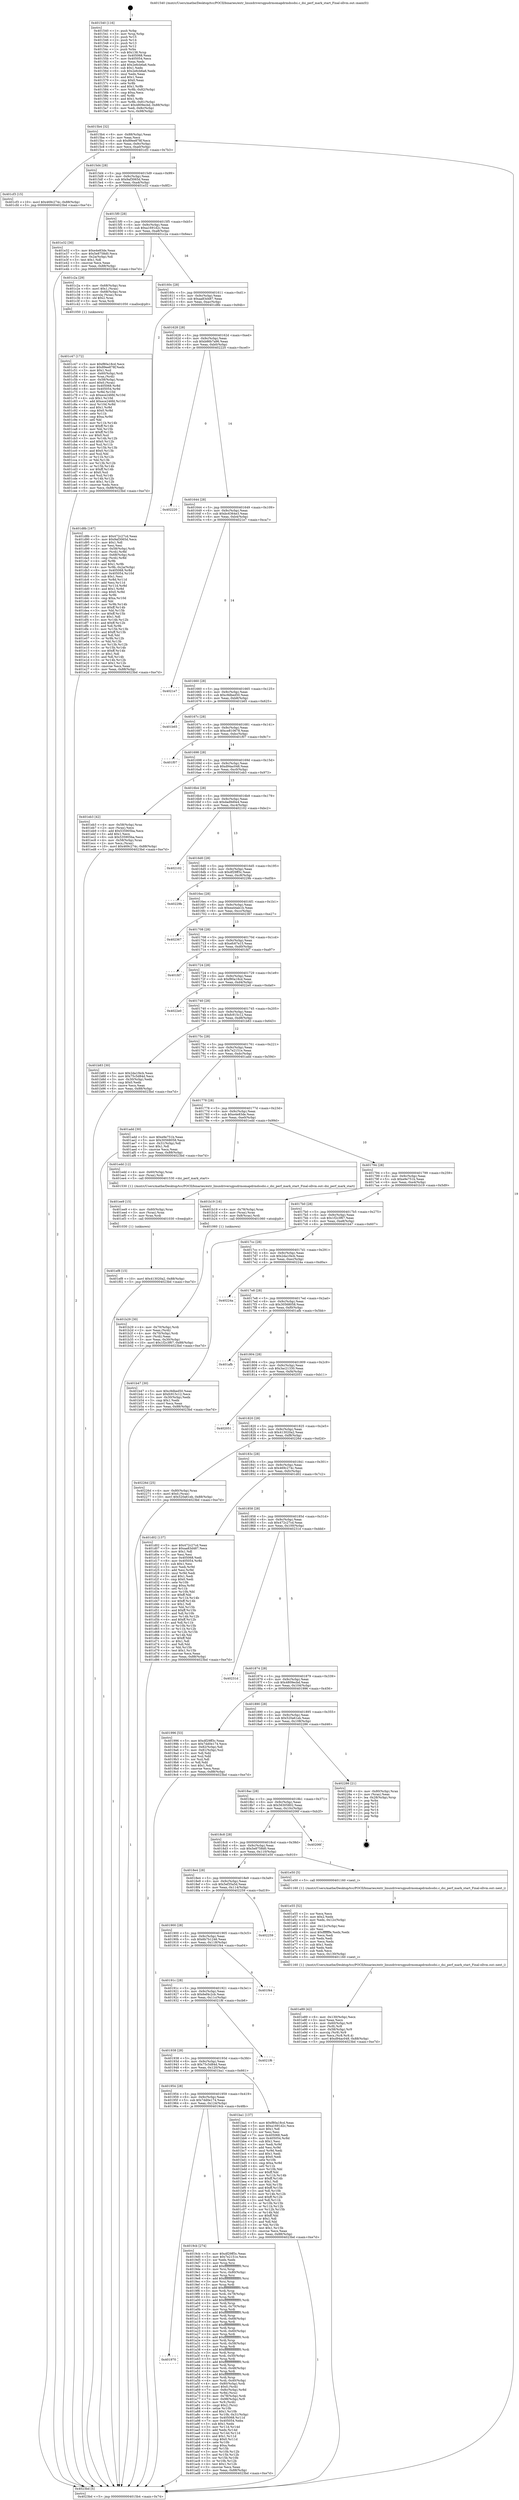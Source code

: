 digraph "0x401540" {
  label = "0x401540 (/mnt/c/Users/mathe/Desktop/tcc/POCII/binaries/extr_linuxdriversgpudrmomapdrmdssdsi.c_dsi_perf_mark_start_Final-ollvm.out::main(0))"
  labelloc = "t"
  node[shape=record]

  Entry [label="",width=0.3,height=0.3,shape=circle,fillcolor=black,style=filled]
  "0x4015b4" [label="{
     0x4015b4 [32]\l
     | [instrs]\l
     &nbsp;&nbsp;0x4015b4 \<+6\>: mov -0x88(%rbp),%eax\l
     &nbsp;&nbsp;0x4015ba \<+2\>: mov %eax,%ecx\l
     &nbsp;&nbsp;0x4015bc \<+6\>: sub $0x89ee878f,%ecx\l
     &nbsp;&nbsp;0x4015c2 \<+6\>: mov %eax,-0x9c(%rbp)\l
     &nbsp;&nbsp;0x4015c8 \<+6\>: mov %ecx,-0xa0(%rbp)\l
     &nbsp;&nbsp;0x4015ce \<+6\>: je 0000000000401cf3 \<main+0x7b3\>\l
  }"]
  "0x401cf3" [label="{
     0x401cf3 [15]\l
     | [instrs]\l
     &nbsp;&nbsp;0x401cf3 \<+10\>: movl $0x469c274c,-0x88(%rbp)\l
     &nbsp;&nbsp;0x401cfd \<+5\>: jmp 00000000004023bd \<main+0xe7d\>\l
  }"]
  "0x4015d4" [label="{
     0x4015d4 [28]\l
     | [instrs]\l
     &nbsp;&nbsp;0x4015d4 \<+5\>: jmp 00000000004015d9 \<main+0x99\>\l
     &nbsp;&nbsp;0x4015d9 \<+6\>: mov -0x9c(%rbp),%eax\l
     &nbsp;&nbsp;0x4015df \<+5\>: sub $0x9af3065d,%eax\l
     &nbsp;&nbsp;0x4015e4 \<+6\>: mov %eax,-0xa4(%rbp)\l
     &nbsp;&nbsp;0x4015ea \<+6\>: je 0000000000401e32 \<main+0x8f2\>\l
  }"]
  Exit [label="",width=0.3,height=0.3,shape=circle,fillcolor=black,style=filled,peripheries=2]
  "0x401e32" [label="{
     0x401e32 [30]\l
     | [instrs]\l
     &nbsp;&nbsp;0x401e32 \<+5\>: mov $0xe4e83de,%eax\l
     &nbsp;&nbsp;0x401e37 \<+5\>: mov $0x5e8758d0,%ecx\l
     &nbsp;&nbsp;0x401e3c \<+3\>: mov -0x2a(%rbp),%dl\l
     &nbsp;&nbsp;0x401e3f \<+3\>: test $0x1,%dl\l
     &nbsp;&nbsp;0x401e42 \<+3\>: cmovne %ecx,%eax\l
     &nbsp;&nbsp;0x401e45 \<+6\>: mov %eax,-0x88(%rbp)\l
     &nbsp;&nbsp;0x401e4b \<+5\>: jmp 00000000004023bd \<main+0xe7d\>\l
  }"]
  "0x4015f0" [label="{
     0x4015f0 [28]\l
     | [instrs]\l
     &nbsp;&nbsp;0x4015f0 \<+5\>: jmp 00000000004015f5 \<main+0xb5\>\l
     &nbsp;&nbsp;0x4015f5 \<+6\>: mov -0x9c(%rbp),%eax\l
     &nbsp;&nbsp;0x4015fb \<+5\>: sub $0xa1691d2c,%eax\l
     &nbsp;&nbsp;0x401600 \<+6\>: mov %eax,-0xa8(%rbp)\l
     &nbsp;&nbsp;0x401606 \<+6\>: je 0000000000401c2a \<main+0x6ea\>\l
  }"]
  "0x401ef8" [label="{
     0x401ef8 [15]\l
     | [instrs]\l
     &nbsp;&nbsp;0x401ef8 \<+10\>: movl $0x413020a2,-0x88(%rbp)\l
     &nbsp;&nbsp;0x401f02 \<+5\>: jmp 00000000004023bd \<main+0xe7d\>\l
  }"]
  "0x401c2a" [label="{
     0x401c2a [29]\l
     | [instrs]\l
     &nbsp;&nbsp;0x401c2a \<+4\>: mov -0x68(%rbp),%rax\l
     &nbsp;&nbsp;0x401c2e \<+6\>: movl $0x1,(%rax)\l
     &nbsp;&nbsp;0x401c34 \<+4\>: mov -0x68(%rbp),%rax\l
     &nbsp;&nbsp;0x401c38 \<+3\>: movslq (%rax),%rax\l
     &nbsp;&nbsp;0x401c3b \<+4\>: shl $0x2,%rax\l
     &nbsp;&nbsp;0x401c3f \<+3\>: mov %rax,%rdi\l
     &nbsp;&nbsp;0x401c42 \<+5\>: call 0000000000401050 \<malloc@plt\>\l
     | [calls]\l
     &nbsp;&nbsp;0x401050 \{1\} (unknown)\l
  }"]
  "0x40160c" [label="{
     0x40160c [28]\l
     | [instrs]\l
     &nbsp;&nbsp;0x40160c \<+5\>: jmp 0000000000401611 \<main+0xd1\>\l
     &nbsp;&nbsp;0x401611 \<+6\>: mov -0x9c(%rbp),%eax\l
     &nbsp;&nbsp;0x401617 \<+5\>: sub $0xaa83d487,%eax\l
     &nbsp;&nbsp;0x40161c \<+6\>: mov %eax,-0xac(%rbp)\l
     &nbsp;&nbsp;0x401622 \<+6\>: je 0000000000401d8b \<main+0x84b\>\l
  }"]
  "0x401ee9" [label="{
     0x401ee9 [15]\l
     | [instrs]\l
     &nbsp;&nbsp;0x401ee9 \<+4\>: mov -0x60(%rbp),%rax\l
     &nbsp;&nbsp;0x401eed \<+3\>: mov (%rax),%rax\l
     &nbsp;&nbsp;0x401ef0 \<+3\>: mov %rax,%rdi\l
     &nbsp;&nbsp;0x401ef3 \<+5\>: call 0000000000401030 \<free@plt\>\l
     | [calls]\l
     &nbsp;&nbsp;0x401030 \{1\} (unknown)\l
  }"]
  "0x401d8b" [label="{
     0x401d8b [167]\l
     | [instrs]\l
     &nbsp;&nbsp;0x401d8b \<+5\>: mov $0x472c27cd,%eax\l
     &nbsp;&nbsp;0x401d90 \<+5\>: mov $0x9af3065d,%ecx\l
     &nbsp;&nbsp;0x401d95 \<+2\>: mov $0x1,%dl\l
     &nbsp;&nbsp;0x401d97 \<+2\>: xor %esi,%esi\l
     &nbsp;&nbsp;0x401d99 \<+4\>: mov -0x58(%rbp),%rdi\l
     &nbsp;&nbsp;0x401d9d \<+3\>: mov (%rdi),%r8d\l
     &nbsp;&nbsp;0x401da0 \<+4\>: mov -0x68(%rbp),%rdi\l
     &nbsp;&nbsp;0x401da4 \<+3\>: cmp (%rdi),%r8d\l
     &nbsp;&nbsp;0x401da7 \<+4\>: setl %r9b\l
     &nbsp;&nbsp;0x401dab \<+4\>: and $0x1,%r9b\l
     &nbsp;&nbsp;0x401daf \<+4\>: mov %r9b,-0x2a(%rbp)\l
     &nbsp;&nbsp;0x401db3 \<+8\>: mov 0x405068,%r8d\l
     &nbsp;&nbsp;0x401dbb \<+8\>: mov 0x405054,%r10d\l
     &nbsp;&nbsp;0x401dc3 \<+3\>: sub $0x1,%esi\l
     &nbsp;&nbsp;0x401dc6 \<+3\>: mov %r8d,%r11d\l
     &nbsp;&nbsp;0x401dc9 \<+3\>: add %esi,%r11d\l
     &nbsp;&nbsp;0x401dcc \<+4\>: imul %r11d,%r8d\l
     &nbsp;&nbsp;0x401dd0 \<+4\>: and $0x1,%r8d\l
     &nbsp;&nbsp;0x401dd4 \<+4\>: cmp $0x0,%r8d\l
     &nbsp;&nbsp;0x401dd8 \<+4\>: sete %r9b\l
     &nbsp;&nbsp;0x401ddc \<+4\>: cmp $0xa,%r10d\l
     &nbsp;&nbsp;0x401de0 \<+3\>: setl %bl\l
     &nbsp;&nbsp;0x401de3 \<+3\>: mov %r9b,%r14b\l
     &nbsp;&nbsp;0x401de6 \<+4\>: xor $0xff,%r14b\l
     &nbsp;&nbsp;0x401dea \<+3\>: mov %bl,%r15b\l
     &nbsp;&nbsp;0x401ded \<+4\>: xor $0xff,%r15b\l
     &nbsp;&nbsp;0x401df1 \<+3\>: xor $0x1,%dl\l
     &nbsp;&nbsp;0x401df4 \<+3\>: mov %r14b,%r12b\l
     &nbsp;&nbsp;0x401df7 \<+4\>: and $0xff,%r12b\l
     &nbsp;&nbsp;0x401dfb \<+3\>: and %dl,%r9b\l
     &nbsp;&nbsp;0x401dfe \<+3\>: mov %r15b,%r13b\l
     &nbsp;&nbsp;0x401e01 \<+4\>: and $0xff,%r13b\l
     &nbsp;&nbsp;0x401e05 \<+2\>: and %dl,%bl\l
     &nbsp;&nbsp;0x401e07 \<+3\>: or %r9b,%r12b\l
     &nbsp;&nbsp;0x401e0a \<+3\>: or %bl,%r13b\l
     &nbsp;&nbsp;0x401e0d \<+3\>: xor %r13b,%r12b\l
     &nbsp;&nbsp;0x401e10 \<+3\>: or %r15b,%r14b\l
     &nbsp;&nbsp;0x401e13 \<+4\>: xor $0xff,%r14b\l
     &nbsp;&nbsp;0x401e17 \<+3\>: or $0x1,%dl\l
     &nbsp;&nbsp;0x401e1a \<+3\>: and %dl,%r14b\l
     &nbsp;&nbsp;0x401e1d \<+3\>: or %r14b,%r12b\l
     &nbsp;&nbsp;0x401e20 \<+4\>: test $0x1,%r12b\l
     &nbsp;&nbsp;0x401e24 \<+3\>: cmovne %ecx,%eax\l
     &nbsp;&nbsp;0x401e27 \<+6\>: mov %eax,-0x88(%rbp)\l
     &nbsp;&nbsp;0x401e2d \<+5\>: jmp 00000000004023bd \<main+0xe7d\>\l
  }"]
  "0x401628" [label="{
     0x401628 [28]\l
     | [instrs]\l
     &nbsp;&nbsp;0x401628 \<+5\>: jmp 000000000040162d \<main+0xed\>\l
     &nbsp;&nbsp;0x40162d \<+6\>: mov -0x9c(%rbp),%eax\l
     &nbsp;&nbsp;0x401633 \<+5\>: sub $0xb86b7a96,%eax\l
     &nbsp;&nbsp;0x401638 \<+6\>: mov %eax,-0xb0(%rbp)\l
     &nbsp;&nbsp;0x40163e \<+6\>: je 0000000000402220 \<main+0xce0\>\l
  }"]
  "0x401e89" [label="{
     0x401e89 [42]\l
     | [instrs]\l
     &nbsp;&nbsp;0x401e89 \<+6\>: mov -0x130(%rbp),%ecx\l
     &nbsp;&nbsp;0x401e8f \<+3\>: imul %eax,%ecx\l
     &nbsp;&nbsp;0x401e92 \<+4\>: mov -0x60(%rbp),%r8\l
     &nbsp;&nbsp;0x401e96 \<+3\>: mov (%r8),%r8\l
     &nbsp;&nbsp;0x401e99 \<+4\>: mov -0x58(%rbp),%r9\l
     &nbsp;&nbsp;0x401e9d \<+3\>: movslq (%r9),%r9\l
     &nbsp;&nbsp;0x401ea0 \<+4\>: mov %ecx,(%r8,%r9,4)\l
     &nbsp;&nbsp;0x401ea4 \<+10\>: movl $0xd94ac048,-0x88(%rbp)\l
     &nbsp;&nbsp;0x401eae \<+5\>: jmp 00000000004023bd \<main+0xe7d\>\l
  }"]
  "0x402220" [label="{
     0x402220\l
  }", style=dashed]
  "0x401644" [label="{
     0x401644 [28]\l
     | [instrs]\l
     &nbsp;&nbsp;0x401644 \<+5\>: jmp 0000000000401649 \<main+0x109\>\l
     &nbsp;&nbsp;0x401649 \<+6\>: mov -0x9c(%rbp),%eax\l
     &nbsp;&nbsp;0x40164f \<+5\>: sub $0xbc6364e3,%eax\l
     &nbsp;&nbsp;0x401654 \<+6\>: mov %eax,-0xb4(%rbp)\l
     &nbsp;&nbsp;0x40165a \<+6\>: je 00000000004021e7 \<main+0xca7\>\l
  }"]
  "0x401e55" [label="{
     0x401e55 [52]\l
     | [instrs]\l
     &nbsp;&nbsp;0x401e55 \<+2\>: xor %ecx,%ecx\l
     &nbsp;&nbsp;0x401e57 \<+5\>: mov $0x2,%edx\l
     &nbsp;&nbsp;0x401e5c \<+6\>: mov %edx,-0x12c(%rbp)\l
     &nbsp;&nbsp;0x401e62 \<+1\>: cltd\l
     &nbsp;&nbsp;0x401e63 \<+6\>: mov -0x12c(%rbp),%esi\l
     &nbsp;&nbsp;0x401e69 \<+2\>: idiv %esi\l
     &nbsp;&nbsp;0x401e6b \<+6\>: imul $0xfffffffe,%edx,%edx\l
     &nbsp;&nbsp;0x401e71 \<+2\>: mov %ecx,%edi\l
     &nbsp;&nbsp;0x401e73 \<+2\>: sub %edx,%edi\l
     &nbsp;&nbsp;0x401e75 \<+2\>: mov %ecx,%edx\l
     &nbsp;&nbsp;0x401e77 \<+3\>: sub $0x1,%edx\l
     &nbsp;&nbsp;0x401e7a \<+2\>: add %edx,%edi\l
     &nbsp;&nbsp;0x401e7c \<+2\>: sub %edi,%ecx\l
     &nbsp;&nbsp;0x401e7e \<+6\>: mov %ecx,-0x130(%rbp)\l
     &nbsp;&nbsp;0x401e84 \<+5\>: call 0000000000401160 \<next_i\>\l
     | [calls]\l
     &nbsp;&nbsp;0x401160 \{1\} (/mnt/c/Users/mathe/Desktop/tcc/POCII/binaries/extr_linuxdriversgpudrmomapdrmdssdsi.c_dsi_perf_mark_start_Final-ollvm.out::next_i)\l
  }"]
  "0x4021e7" [label="{
     0x4021e7\l
  }", style=dashed]
  "0x401660" [label="{
     0x401660 [28]\l
     | [instrs]\l
     &nbsp;&nbsp;0x401660 \<+5\>: jmp 0000000000401665 \<main+0x125\>\l
     &nbsp;&nbsp;0x401665 \<+6\>: mov -0x9c(%rbp),%eax\l
     &nbsp;&nbsp;0x40166b \<+5\>: sub $0xc9dbed50,%eax\l
     &nbsp;&nbsp;0x401670 \<+6\>: mov %eax,-0xb8(%rbp)\l
     &nbsp;&nbsp;0x401676 \<+6\>: je 0000000000401b65 \<main+0x625\>\l
  }"]
  "0x401c47" [label="{
     0x401c47 [172]\l
     | [instrs]\l
     &nbsp;&nbsp;0x401c47 \<+5\>: mov $0xf80a18cd,%ecx\l
     &nbsp;&nbsp;0x401c4c \<+5\>: mov $0x89ee878f,%edx\l
     &nbsp;&nbsp;0x401c51 \<+3\>: mov $0x1,%sil\l
     &nbsp;&nbsp;0x401c54 \<+4\>: mov -0x60(%rbp),%rdi\l
     &nbsp;&nbsp;0x401c58 \<+3\>: mov %rax,(%rdi)\l
     &nbsp;&nbsp;0x401c5b \<+4\>: mov -0x58(%rbp),%rax\l
     &nbsp;&nbsp;0x401c5f \<+6\>: movl $0x0,(%rax)\l
     &nbsp;&nbsp;0x401c65 \<+8\>: mov 0x405068,%r8d\l
     &nbsp;&nbsp;0x401c6d \<+8\>: mov 0x405054,%r9d\l
     &nbsp;&nbsp;0x401c75 \<+3\>: mov %r8d,%r10d\l
     &nbsp;&nbsp;0x401c78 \<+7\>: sub $0xece246fd,%r10d\l
     &nbsp;&nbsp;0x401c7f \<+4\>: sub $0x1,%r10d\l
     &nbsp;&nbsp;0x401c83 \<+7\>: add $0xece246fd,%r10d\l
     &nbsp;&nbsp;0x401c8a \<+4\>: imul %r10d,%r8d\l
     &nbsp;&nbsp;0x401c8e \<+4\>: and $0x1,%r8d\l
     &nbsp;&nbsp;0x401c92 \<+4\>: cmp $0x0,%r8d\l
     &nbsp;&nbsp;0x401c96 \<+4\>: sete %r11b\l
     &nbsp;&nbsp;0x401c9a \<+4\>: cmp $0xa,%r9d\l
     &nbsp;&nbsp;0x401c9e \<+3\>: setl %bl\l
     &nbsp;&nbsp;0x401ca1 \<+3\>: mov %r11b,%r14b\l
     &nbsp;&nbsp;0x401ca4 \<+4\>: xor $0xff,%r14b\l
     &nbsp;&nbsp;0x401ca8 \<+3\>: mov %bl,%r15b\l
     &nbsp;&nbsp;0x401cab \<+4\>: xor $0xff,%r15b\l
     &nbsp;&nbsp;0x401caf \<+4\>: xor $0x0,%sil\l
     &nbsp;&nbsp;0x401cb3 \<+3\>: mov %r14b,%r12b\l
     &nbsp;&nbsp;0x401cb6 \<+4\>: and $0x0,%r12b\l
     &nbsp;&nbsp;0x401cba \<+3\>: and %sil,%r11b\l
     &nbsp;&nbsp;0x401cbd \<+3\>: mov %r15b,%r13b\l
     &nbsp;&nbsp;0x401cc0 \<+4\>: and $0x0,%r13b\l
     &nbsp;&nbsp;0x401cc4 \<+3\>: and %sil,%bl\l
     &nbsp;&nbsp;0x401cc7 \<+3\>: or %r11b,%r12b\l
     &nbsp;&nbsp;0x401cca \<+3\>: or %bl,%r13b\l
     &nbsp;&nbsp;0x401ccd \<+3\>: xor %r13b,%r12b\l
     &nbsp;&nbsp;0x401cd0 \<+3\>: or %r15b,%r14b\l
     &nbsp;&nbsp;0x401cd3 \<+4\>: xor $0xff,%r14b\l
     &nbsp;&nbsp;0x401cd7 \<+4\>: or $0x0,%sil\l
     &nbsp;&nbsp;0x401cdb \<+3\>: and %sil,%r14b\l
     &nbsp;&nbsp;0x401cde \<+3\>: or %r14b,%r12b\l
     &nbsp;&nbsp;0x401ce1 \<+4\>: test $0x1,%r12b\l
     &nbsp;&nbsp;0x401ce5 \<+3\>: cmovne %edx,%ecx\l
     &nbsp;&nbsp;0x401ce8 \<+6\>: mov %ecx,-0x88(%rbp)\l
     &nbsp;&nbsp;0x401cee \<+5\>: jmp 00000000004023bd \<main+0xe7d\>\l
  }"]
  "0x401b65" [label="{
     0x401b65\l
  }", style=dashed]
  "0x40167c" [label="{
     0x40167c [28]\l
     | [instrs]\l
     &nbsp;&nbsp;0x40167c \<+5\>: jmp 0000000000401681 \<main+0x141\>\l
     &nbsp;&nbsp;0x401681 \<+6\>: mov -0x9c(%rbp),%eax\l
     &nbsp;&nbsp;0x401687 \<+5\>: sub $0xce810678,%eax\l
     &nbsp;&nbsp;0x40168c \<+6\>: mov %eax,-0xbc(%rbp)\l
     &nbsp;&nbsp;0x401692 \<+6\>: je 0000000000401f07 \<main+0x9c7\>\l
  }"]
  "0x401b29" [label="{
     0x401b29 [30]\l
     | [instrs]\l
     &nbsp;&nbsp;0x401b29 \<+4\>: mov -0x70(%rbp),%rdi\l
     &nbsp;&nbsp;0x401b2d \<+2\>: mov %eax,(%rdi)\l
     &nbsp;&nbsp;0x401b2f \<+4\>: mov -0x70(%rbp),%rdi\l
     &nbsp;&nbsp;0x401b33 \<+2\>: mov (%rdi),%eax\l
     &nbsp;&nbsp;0x401b35 \<+3\>: mov %eax,-0x30(%rbp)\l
     &nbsp;&nbsp;0x401b38 \<+10\>: movl $0x1f2c3f67,-0x88(%rbp)\l
     &nbsp;&nbsp;0x401b42 \<+5\>: jmp 00000000004023bd \<main+0xe7d\>\l
  }"]
  "0x401f07" [label="{
     0x401f07\l
  }", style=dashed]
  "0x401698" [label="{
     0x401698 [28]\l
     | [instrs]\l
     &nbsp;&nbsp;0x401698 \<+5\>: jmp 000000000040169d \<main+0x15d\>\l
     &nbsp;&nbsp;0x40169d \<+6\>: mov -0x9c(%rbp),%eax\l
     &nbsp;&nbsp;0x4016a3 \<+5\>: sub $0xd94ac048,%eax\l
     &nbsp;&nbsp;0x4016a8 \<+6\>: mov %eax,-0xc0(%rbp)\l
     &nbsp;&nbsp;0x4016ae \<+6\>: je 0000000000401eb3 \<main+0x973\>\l
  }"]
  "0x401970" [label="{
     0x401970\l
  }", style=dashed]
  "0x401eb3" [label="{
     0x401eb3 [42]\l
     | [instrs]\l
     &nbsp;&nbsp;0x401eb3 \<+4\>: mov -0x58(%rbp),%rax\l
     &nbsp;&nbsp;0x401eb7 \<+2\>: mov (%rax),%ecx\l
     &nbsp;&nbsp;0x401eb9 \<+6\>: add $0x535905ba,%ecx\l
     &nbsp;&nbsp;0x401ebf \<+3\>: add $0x1,%ecx\l
     &nbsp;&nbsp;0x401ec2 \<+6\>: sub $0x535905ba,%ecx\l
     &nbsp;&nbsp;0x401ec8 \<+4\>: mov -0x58(%rbp),%rax\l
     &nbsp;&nbsp;0x401ecc \<+2\>: mov %ecx,(%rax)\l
     &nbsp;&nbsp;0x401ece \<+10\>: movl $0x469c274c,-0x88(%rbp)\l
     &nbsp;&nbsp;0x401ed8 \<+5\>: jmp 00000000004023bd \<main+0xe7d\>\l
  }"]
  "0x4016b4" [label="{
     0x4016b4 [28]\l
     | [instrs]\l
     &nbsp;&nbsp;0x4016b4 \<+5\>: jmp 00000000004016b9 \<main+0x179\>\l
     &nbsp;&nbsp;0x4016b9 \<+6\>: mov -0x9c(%rbp),%eax\l
     &nbsp;&nbsp;0x4016bf \<+5\>: sub $0xdad9d0e4,%eax\l
     &nbsp;&nbsp;0x4016c4 \<+6\>: mov %eax,-0xc4(%rbp)\l
     &nbsp;&nbsp;0x4016ca \<+6\>: je 0000000000402102 \<main+0xbc2\>\l
  }"]
  "0x4019cb" [label="{
     0x4019cb [274]\l
     | [instrs]\l
     &nbsp;&nbsp;0x4019cb \<+5\>: mov $0xdf29ff3c,%eax\l
     &nbsp;&nbsp;0x4019d0 \<+5\>: mov $0x7e2151e,%ecx\l
     &nbsp;&nbsp;0x4019d5 \<+2\>: xor %edx,%edx\l
     &nbsp;&nbsp;0x4019d7 \<+3\>: mov %rsp,%rsi\l
     &nbsp;&nbsp;0x4019da \<+4\>: add $0xfffffffffffffff0,%rsi\l
     &nbsp;&nbsp;0x4019de \<+3\>: mov %rsi,%rsp\l
     &nbsp;&nbsp;0x4019e1 \<+4\>: mov %rsi,-0x80(%rbp)\l
     &nbsp;&nbsp;0x4019e5 \<+3\>: mov %rsp,%rsi\l
     &nbsp;&nbsp;0x4019e8 \<+4\>: add $0xfffffffffffffff0,%rsi\l
     &nbsp;&nbsp;0x4019ec \<+3\>: mov %rsi,%rsp\l
     &nbsp;&nbsp;0x4019ef \<+3\>: mov %rsp,%rdi\l
     &nbsp;&nbsp;0x4019f2 \<+4\>: add $0xfffffffffffffff0,%rdi\l
     &nbsp;&nbsp;0x4019f6 \<+3\>: mov %rdi,%rsp\l
     &nbsp;&nbsp;0x4019f9 \<+4\>: mov %rdi,-0x78(%rbp)\l
     &nbsp;&nbsp;0x4019fd \<+3\>: mov %rsp,%rdi\l
     &nbsp;&nbsp;0x401a00 \<+4\>: add $0xfffffffffffffff0,%rdi\l
     &nbsp;&nbsp;0x401a04 \<+3\>: mov %rdi,%rsp\l
     &nbsp;&nbsp;0x401a07 \<+4\>: mov %rdi,-0x70(%rbp)\l
     &nbsp;&nbsp;0x401a0b \<+3\>: mov %rsp,%rdi\l
     &nbsp;&nbsp;0x401a0e \<+4\>: add $0xfffffffffffffff0,%rdi\l
     &nbsp;&nbsp;0x401a12 \<+3\>: mov %rdi,%rsp\l
     &nbsp;&nbsp;0x401a15 \<+4\>: mov %rdi,-0x68(%rbp)\l
     &nbsp;&nbsp;0x401a19 \<+3\>: mov %rsp,%rdi\l
     &nbsp;&nbsp;0x401a1c \<+4\>: add $0xfffffffffffffff0,%rdi\l
     &nbsp;&nbsp;0x401a20 \<+3\>: mov %rdi,%rsp\l
     &nbsp;&nbsp;0x401a23 \<+4\>: mov %rdi,-0x60(%rbp)\l
     &nbsp;&nbsp;0x401a27 \<+3\>: mov %rsp,%rdi\l
     &nbsp;&nbsp;0x401a2a \<+4\>: add $0xfffffffffffffff0,%rdi\l
     &nbsp;&nbsp;0x401a2e \<+3\>: mov %rdi,%rsp\l
     &nbsp;&nbsp;0x401a31 \<+4\>: mov %rdi,-0x58(%rbp)\l
     &nbsp;&nbsp;0x401a35 \<+3\>: mov %rsp,%rdi\l
     &nbsp;&nbsp;0x401a38 \<+4\>: add $0xfffffffffffffff0,%rdi\l
     &nbsp;&nbsp;0x401a3c \<+3\>: mov %rdi,%rsp\l
     &nbsp;&nbsp;0x401a3f \<+4\>: mov %rdi,-0x50(%rbp)\l
     &nbsp;&nbsp;0x401a43 \<+3\>: mov %rsp,%rdi\l
     &nbsp;&nbsp;0x401a46 \<+4\>: add $0xfffffffffffffff0,%rdi\l
     &nbsp;&nbsp;0x401a4a \<+3\>: mov %rdi,%rsp\l
     &nbsp;&nbsp;0x401a4d \<+4\>: mov %rdi,-0x48(%rbp)\l
     &nbsp;&nbsp;0x401a51 \<+3\>: mov %rsp,%rdi\l
     &nbsp;&nbsp;0x401a54 \<+4\>: add $0xfffffffffffffff0,%rdi\l
     &nbsp;&nbsp;0x401a58 \<+3\>: mov %rdi,%rsp\l
     &nbsp;&nbsp;0x401a5b \<+4\>: mov %rdi,-0x40(%rbp)\l
     &nbsp;&nbsp;0x401a5f \<+4\>: mov -0x80(%rbp),%rdi\l
     &nbsp;&nbsp;0x401a63 \<+6\>: movl $0x0,(%rdi)\l
     &nbsp;&nbsp;0x401a69 \<+7\>: mov -0x8c(%rbp),%r8d\l
     &nbsp;&nbsp;0x401a70 \<+3\>: mov %r8d,(%rsi)\l
     &nbsp;&nbsp;0x401a73 \<+4\>: mov -0x78(%rbp),%rdi\l
     &nbsp;&nbsp;0x401a77 \<+7\>: mov -0x98(%rbp),%r9\l
     &nbsp;&nbsp;0x401a7e \<+3\>: mov %r9,(%rdi)\l
     &nbsp;&nbsp;0x401a81 \<+3\>: cmpl $0x2,(%rsi)\l
     &nbsp;&nbsp;0x401a84 \<+4\>: setne %r10b\l
     &nbsp;&nbsp;0x401a88 \<+4\>: and $0x1,%r10b\l
     &nbsp;&nbsp;0x401a8c \<+4\>: mov %r10b,-0x31(%rbp)\l
     &nbsp;&nbsp;0x401a90 \<+8\>: mov 0x405068,%r11d\l
     &nbsp;&nbsp;0x401a98 \<+7\>: mov 0x405054,%ebx\l
     &nbsp;&nbsp;0x401a9f \<+3\>: sub $0x1,%edx\l
     &nbsp;&nbsp;0x401aa2 \<+3\>: mov %r11d,%r14d\l
     &nbsp;&nbsp;0x401aa5 \<+3\>: add %edx,%r14d\l
     &nbsp;&nbsp;0x401aa8 \<+4\>: imul %r14d,%r11d\l
     &nbsp;&nbsp;0x401aac \<+4\>: and $0x1,%r11d\l
     &nbsp;&nbsp;0x401ab0 \<+4\>: cmp $0x0,%r11d\l
     &nbsp;&nbsp;0x401ab4 \<+4\>: sete %r10b\l
     &nbsp;&nbsp;0x401ab8 \<+3\>: cmp $0xa,%ebx\l
     &nbsp;&nbsp;0x401abb \<+4\>: setl %r15b\l
     &nbsp;&nbsp;0x401abf \<+3\>: mov %r10b,%r12b\l
     &nbsp;&nbsp;0x401ac2 \<+3\>: and %r15b,%r12b\l
     &nbsp;&nbsp;0x401ac5 \<+3\>: xor %r15b,%r10b\l
     &nbsp;&nbsp;0x401ac8 \<+3\>: or %r10b,%r12b\l
     &nbsp;&nbsp;0x401acb \<+4\>: test $0x1,%r12b\l
     &nbsp;&nbsp;0x401acf \<+3\>: cmovne %ecx,%eax\l
     &nbsp;&nbsp;0x401ad2 \<+6\>: mov %eax,-0x88(%rbp)\l
     &nbsp;&nbsp;0x401ad8 \<+5\>: jmp 00000000004023bd \<main+0xe7d\>\l
  }"]
  "0x402102" [label="{
     0x402102\l
  }", style=dashed]
  "0x4016d0" [label="{
     0x4016d0 [28]\l
     | [instrs]\l
     &nbsp;&nbsp;0x4016d0 \<+5\>: jmp 00000000004016d5 \<main+0x195\>\l
     &nbsp;&nbsp;0x4016d5 \<+6\>: mov -0x9c(%rbp),%eax\l
     &nbsp;&nbsp;0x4016db \<+5\>: sub $0xdf29ff3c,%eax\l
     &nbsp;&nbsp;0x4016e0 \<+6\>: mov %eax,-0xc8(%rbp)\l
     &nbsp;&nbsp;0x4016e6 \<+6\>: je 000000000040229b \<main+0xd5b\>\l
  }"]
  "0x401954" [label="{
     0x401954 [28]\l
     | [instrs]\l
     &nbsp;&nbsp;0x401954 \<+5\>: jmp 0000000000401959 \<main+0x419\>\l
     &nbsp;&nbsp;0x401959 \<+6\>: mov -0x9c(%rbp),%eax\l
     &nbsp;&nbsp;0x40195f \<+5\>: sub $0x7dd0e174,%eax\l
     &nbsp;&nbsp;0x401964 \<+6\>: mov %eax,-0x124(%rbp)\l
     &nbsp;&nbsp;0x40196a \<+6\>: je 00000000004019cb \<main+0x48b\>\l
  }"]
  "0x40229b" [label="{
     0x40229b\l
  }", style=dashed]
  "0x4016ec" [label="{
     0x4016ec [28]\l
     | [instrs]\l
     &nbsp;&nbsp;0x4016ec \<+5\>: jmp 00000000004016f1 \<main+0x1b1\>\l
     &nbsp;&nbsp;0x4016f1 \<+6\>: mov -0x9c(%rbp),%eax\l
     &nbsp;&nbsp;0x4016f7 \<+5\>: sub $0xea44ab1b,%eax\l
     &nbsp;&nbsp;0x4016fc \<+6\>: mov %eax,-0xcc(%rbp)\l
     &nbsp;&nbsp;0x401702 \<+6\>: je 0000000000402367 \<main+0xe27\>\l
  }"]
  "0x401ba1" [label="{
     0x401ba1 [137]\l
     | [instrs]\l
     &nbsp;&nbsp;0x401ba1 \<+5\>: mov $0xf80a18cd,%eax\l
     &nbsp;&nbsp;0x401ba6 \<+5\>: mov $0xa1691d2c,%ecx\l
     &nbsp;&nbsp;0x401bab \<+2\>: mov $0x1,%dl\l
     &nbsp;&nbsp;0x401bad \<+2\>: xor %esi,%esi\l
     &nbsp;&nbsp;0x401baf \<+7\>: mov 0x405068,%edi\l
     &nbsp;&nbsp;0x401bb6 \<+8\>: mov 0x405054,%r8d\l
     &nbsp;&nbsp;0x401bbe \<+3\>: sub $0x1,%esi\l
     &nbsp;&nbsp;0x401bc1 \<+3\>: mov %edi,%r9d\l
     &nbsp;&nbsp;0x401bc4 \<+3\>: add %esi,%r9d\l
     &nbsp;&nbsp;0x401bc7 \<+4\>: imul %r9d,%edi\l
     &nbsp;&nbsp;0x401bcb \<+3\>: and $0x1,%edi\l
     &nbsp;&nbsp;0x401bce \<+3\>: cmp $0x0,%edi\l
     &nbsp;&nbsp;0x401bd1 \<+4\>: sete %r10b\l
     &nbsp;&nbsp;0x401bd5 \<+4\>: cmp $0xa,%r8d\l
     &nbsp;&nbsp;0x401bd9 \<+4\>: setl %r11b\l
     &nbsp;&nbsp;0x401bdd \<+3\>: mov %r10b,%bl\l
     &nbsp;&nbsp;0x401be0 \<+3\>: xor $0xff,%bl\l
     &nbsp;&nbsp;0x401be3 \<+3\>: mov %r11b,%r14b\l
     &nbsp;&nbsp;0x401be6 \<+4\>: xor $0xff,%r14b\l
     &nbsp;&nbsp;0x401bea \<+3\>: xor $0x1,%dl\l
     &nbsp;&nbsp;0x401bed \<+3\>: mov %bl,%r15b\l
     &nbsp;&nbsp;0x401bf0 \<+4\>: and $0xff,%r15b\l
     &nbsp;&nbsp;0x401bf4 \<+3\>: and %dl,%r10b\l
     &nbsp;&nbsp;0x401bf7 \<+3\>: mov %r14b,%r12b\l
     &nbsp;&nbsp;0x401bfa \<+4\>: and $0xff,%r12b\l
     &nbsp;&nbsp;0x401bfe \<+3\>: and %dl,%r11b\l
     &nbsp;&nbsp;0x401c01 \<+3\>: or %r10b,%r15b\l
     &nbsp;&nbsp;0x401c04 \<+3\>: or %r11b,%r12b\l
     &nbsp;&nbsp;0x401c07 \<+3\>: xor %r12b,%r15b\l
     &nbsp;&nbsp;0x401c0a \<+3\>: or %r14b,%bl\l
     &nbsp;&nbsp;0x401c0d \<+3\>: xor $0xff,%bl\l
     &nbsp;&nbsp;0x401c10 \<+3\>: or $0x1,%dl\l
     &nbsp;&nbsp;0x401c13 \<+2\>: and %dl,%bl\l
     &nbsp;&nbsp;0x401c15 \<+3\>: or %bl,%r15b\l
     &nbsp;&nbsp;0x401c18 \<+4\>: test $0x1,%r15b\l
     &nbsp;&nbsp;0x401c1c \<+3\>: cmovne %ecx,%eax\l
     &nbsp;&nbsp;0x401c1f \<+6\>: mov %eax,-0x88(%rbp)\l
     &nbsp;&nbsp;0x401c25 \<+5\>: jmp 00000000004023bd \<main+0xe7d\>\l
  }"]
  "0x402367" [label="{
     0x402367\l
  }", style=dashed]
  "0x401708" [label="{
     0x401708 [28]\l
     | [instrs]\l
     &nbsp;&nbsp;0x401708 \<+5\>: jmp 000000000040170d \<main+0x1cd\>\l
     &nbsp;&nbsp;0x40170d \<+6\>: mov -0x9c(%rbp),%eax\l
     &nbsp;&nbsp;0x401713 \<+5\>: sub $0xefc67e15,%eax\l
     &nbsp;&nbsp;0x401718 \<+6\>: mov %eax,-0xd0(%rbp)\l
     &nbsp;&nbsp;0x40171e \<+6\>: je 0000000000401fd7 \<main+0xa97\>\l
  }"]
  "0x401938" [label="{
     0x401938 [28]\l
     | [instrs]\l
     &nbsp;&nbsp;0x401938 \<+5\>: jmp 000000000040193d \<main+0x3fd\>\l
     &nbsp;&nbsp;0x40193d \<+6\>: mov -0x9c(%rbp),%eax\l
     &nbsp;&nbsp;0x401943 \<+5\>: sub $0x75c5d84d,%eax\l
     &nbsp;&nbsp;0x401948 \<+6\>: mov %eax,-0x120(%rbp)\l
     &nbsp;&nbsp;0x40194e \<+6\>: je 0000000000401ba1 \<main+0x661\>\l
  }"]
  "0x401fd7" [label="{
     0x401fd7\l
  }", style=dashed]
  "0x401724" [label="{
     0x401724 [28]\l
     | [instrs]\l
     &nbsp;&nbsp;0x401724 \<+5\>: jmp 0000000000401729 \<main+0x1e9\>\l
     &nbsp;&nbsp;0x401729 \<+6\>: mov -0x9c(%rbp),%eax\l
     &nbsp;&nbsp;0x40172f \<+5\>: sub $0xf80a18cd,%eax\l
     &nbsp;&nbsp;0x401734 \<+6\>: mov %eax,-0xd4(%rbp)\l
     &nbsp;&nbsp;0x40173a \<+6\>: je 00000000004022e0 \<main+0xda0\>\l
  }"]
  "0x4021f6" [label="{
     0x4021f6\l
  }", style=dashed]
  "0x4022e0" [label="{
     0x4022e0\l
  }", style=dashed]
  "0x401740" [label="{
     0x401740 [28]\l
     | [instrs]\l
     &nbsp;&nbsp;0x401740 \<+5\>: jmp 0000000000401745 \<main+0x205\>\l
     &nbsp;&nbsp;0x401745 \<+6\>: mov -0x9c(%rbp),%eax\l
     &nbsp;&nbsp;0x40174b \<+5\>: sub $0xfc915c12,%eax\l
     &nbsp;&nbsp;0x401750 \<+6\>: mov %eax,-0xd8(%rbp)\l
     &nbsp;&nbsp;0x401756 \<+6\>: je 0000000000401b83 \<main+0x643\>\l
  }"]
  "0x40191c" [label="{
     0x40191c [28]\l
     | [instrs]\l
     &nbsp;&nbsp;0x40191c \<+5\>: jmp 0000000000401921 \<main+0x3e1\>\l
     &nbsp;&nbsp;0x401921 \<+6\>: mov -0x9c(%rbp),%eax\l
     &nbsp;&nbsp;0x401927 \<+5\>: sub $0x6ef4c2cb,%eax\l
     &nbsp;&nbsp;0x40192c \<+6\>: mov %eax,-0x11c(%rbp)\l
     &nbsp;&nbsp;0x401932 \<+6\>: je 00000000004021f6 \<main+0xcb6\>\l
  }"]
  "0x401b83" [label="{
     0x401b83 [30]\l
     | [instrs]\l
     &nbsp;&nbsp;0x401b83 \<+5\>: mov $0x2da1f4cb,%eax\l
     &nbsp;&nbsp;0x401b88 \<+5\>: mov $0x75c5d84d,%ecx\l
     &nbsp;&nbsp;0x401b8d \<+3\>: mov -0x30(%rbp),%edx\l
     &nbsp;&nbsp;0x401b90 \<+3\>: cmp $0x0,%edx\l
     &nbsp;&nbsp;0x401b93 \<+3\>: cmove %ecx,%eax\l
     &nbsp;&nbsp;0x401b96 \<+6\>: mov %eax,-0x88(%rbp)\l
     &nbsp;&nbsp;0x401b9c \<+5\>: jmp 00000000004023bd \<main+0xe7d\>\l
  }"]
  "0x40175c" [label="{
     0x40175c [28]\l
     | [instrs]\l
     &nbsp;&nbsp;0x40175c \<+5\>: jmp 0000000000401761 \<main+0x221\>\l
     &nbsp;&nbsp;0x401761 \<+6\>: mov -0x9c(%rbp),%eax\l
     &nbsp;&nbsp;0x401767 \<+5\>: sub $0x7e2151e,%eax\l
     &nbsp;&nbsp;0x40176c \<+6\>: mov %eax,-0xdc(%rbp)\l
     &nbsp;&nbsp;0x401772 \<+6\>: je 0000000000401add \<main+0x59d\>\l
  }"]
  "0x401f44" [label="{
     0x401f44\l
  }", style=dashed]
  "0x401add" [label="{
     0x401add [30]\l
     | [instrs]\l
     &nbsp;&nbsp;0x401add \<+5\>: mov $0xe9e751b,%eax\l
     &nbsp;&nbsp;0x401ae2 \<+5\>: mov $0x30568058,%ecx\l
     &nbsp;&nbsp;0x401ae7 \<+3\>: mov -0x31(%rbp),%dl\l
     &nbsp;&nbsp;0x401aea \<+3\>: test $0x1,%dl\l
     &nbsp;&nbsp;0x401aed \<+3\>: cmovne %ecx,%eax\l
     &nbsp;&nbsp;0x401af0 \<+6\>: mov %eax,-0x88(%rbp)\l
     &nbsp;&nbsp;0x401af6 \<+5\>: jmp 00000000004023bd \<main+0xe7d\>\l
  }"]
  "0x401778" [label="{
     0x401778 [28]\l
     | [instrs]\l
     &nbsp;&nbsp;0x401778 \<+5\>: jmp 000000000040177d \<main+0x23d\>\l
     &nbsp;&nbsp;0x40177d \<+6\>: mov -0x9c(%rbp),%eax\l
     &nbsp;&nbsp;0x401783 \<+5\>: sub $0xe4e83de,%eax\l
     &nbsp;&nbsp;0x401788 \<+6\>: mov %eax,-0xe0(%rbp)\l
     &nbsp;&nbsp;0x40178e \<+6\>: je 0000000000401edd \<main+0x99d\>\l
  }"]
  "0x401900" [label="{
     0x401900 [28]\l
     | [instrs]\l
     &nbsp;&nbsp;0x401900 \<+5\>: jmp 0000000000401905 \<main+0x3c5\>\l
     &nbsp;&nbsp;0x401905 \<+6\>: mov -0x9c(%rbp),%eax\l
     &nbsp;&nbsp;0x40190b \<+5\>: sub $0x6b7b1246,%eax\l
     &nbsp;&nbsp;0x401910 \<+6\>: mov %eax,-0x118(%rbp)\l
     &nbsp;&nbsp;0x401916 \<+6\>: je 0000000000401f44 \<main+0xa04\>\l
  }"]
  "0x401edd" [label="{
     0x401edd [12]\l
     | [instrs]\l
     &nbsp;&nbsp;0x401edd \<+4\>: mov -0x60(%rbp),%rax\l
     &nbsp;&nbsp;0x401ee1 \<+3\>: mov (%rax),%rdi\l
     &nbsp;&nbsp;0x401ee4 \<+5\>: call 0000000000401530 \<dsi_perf_mark_start\>\l
     | [calls]\l
     &nbsp;&nbsp;0x401530 \{1\} (/mnt/c/Users/mathe/Desktop/tcc/POCII/binaries/extr_linuxdriversgpudrmomapdrmdssdsi.c_dsi_perf_mark_start_Final-ollvm.out::dsi_perf_mark_start)\l
  }"]
  "0x401794" [label="{
     0x401794 [28]\l
     | [instrs]\l
     &nbsp;&nbsp;0x401794 \<+5\>: jmp 0000000000401799 \<main+0x259\>\l
     &nbsp;&nbsp;0x401799 \<+6\>: mov -0x9c(%rbp),%eax\l
     &nbsp;&nbsp;0x40179f \<+5\>: sub $0xe9e751b,%eax\l
     &nbsp;&nbsp;0x4017a4 \<+6\>: mov %eax,-0xe4(%rbp)\l
     &nbsp;&nbsp;0x4017aa \<+6\>: je 0000000000401b19 \<main+0x5d9\>\l
  }"]
  "0x402259" [label="{
     0x402259\l
  }", style=dashed]
  "0x401b19" [label="{
     0x401b19 [16]\l
     | [instrs]\l
     &nbsp;&nbsp;0x401b19 \<+4\>: mov -0x78(%rbp),%rax\l
     &nbsp;&nbsp;0x401b1d \<+3\>: mov (%rax),%rax\l
     &nbsp;&nbsp;0x401b20 \<+4\>: mov 0x8(%rax),%rdi\l
     &nbsp;&nbsp;0x401b24 \<+5\>: call 0000000000401060 \<atoi@plt\>\l
     | [calls]\l
     &nbsp;&nbsp;0x401060 \{1\} (unknown)\l
  }"]
  "0x4017b0" [label="{
     0x4017b0 [28]\l
     | [instrs]\l
     &nbsp;&nbsp;0x4017b0 \<+5\>: jmp 00000000004017b5 \<main+0x275\>\l
     &nbsp;&nbsp;0x4017b5 \<+6\>: mov -0x9c(%rbp),%eax\l
     &nbsp;&nbsp;0x4017bb \<+5\>: sub $0x1f2c3f67,%eax\l
     &nbsp;&nbsp;0x4017c0 \<+6\>: mov %eax,-0xe8(%rbp)\l
     &nbsp;&nbsp;0x4017c6 \<+6\>: je 0000000000401b47 \<main+0x607\>\l
  }"]
  "0x4018e4" [label="{
     0x4018e4 [28]\l
     | [instrs]\l
     &nbsp;&nbsp;0x4018e4 \<+5\>: jmp 00000000004018e9 \<main+0x3a9\>\l
     &nbsp;&nbsp;0x4018e9 \<+6\>: mov -0x9c(%rbp),%eax\l
     &nbsp;&nbsp;0x4018ef \<+5\>: sub $0x5ef35a5d,%eax\l
     &nbsp;&nbsp;0x4018f4 \<+6\>: mov %eax,-0x114(%rbp)\l
     &nbsp;&nbsp;0x4018fa \<+6\>: je 0000000000402259 \<main+0xd19\>\l
  }"]
  "0x401b47" [label="{
     0x401b47 [30]\l
     | [instrs]\l
     &nbsp;&nbsp;0x401b47 \<+5\>: mov $0xc9dbed50,%eax\l
     &nbsp;&nbsp;0x401b4c \<+5\>: mov $0xfc915c12,%ecx\l
     &nbsp;&nbsp;0x401b51 \<+3\>: mov -0x30(%rbp),%edx\l
     &nbsp;&nbsp;0x401b54 \<+3\>: cmp $0x1,%edx\l
     &nbsp;&nbsp;0x401b57 \<+3\>: cmovl %ecx,%eax\l
     &nbsp;&nbsp;0x401b5a \<+6\>: mov %eax,-0x88(%rbp)\l
     &nbsp;&nbsp;0x401b60 \<+5\>: jmp 00000000004023bd \<main+0xe7d\>\l
  }"]
  "0x4017cc" [label="{
     0x4017cc [28]\l
     | [instrs]\l
     &nbsp;&nbsp;0x4017cc \<+5\>: jmp 00000000004017d1 \<main+0x291\>\l
     &nbsp;&nbsp;0x4017d1 \<+6\>: mov -0x9c(%rbp),%eax\l
     &nbsp;&nbsp;0x4017d7 \<+5\>: sub $0x2da1f4cb,%eax\l
     &nbsp;&nbsp;0x4017dc \<+6\>: mov %eax,-0xec(%rbp)\l
     &nbsp;&nbsp;0x4017e2 \<+6\>: je 000000000040224a \<main+0xd0a\>\l
  }"]
  "0x401e50" [label="{
     0x401e50 [5]\l
     | [instrs]\l
     &nbsp;&nbsp;0x401e50 \<+5\>: call 0000000000401160 \<next_i\>\l
     | [calls]\l
     &nbsp;&nbsp;0x401160 \{1\} (/mnt/c/Users/mathe/Desktop/tcc/POCII/binaries/extr_linuxdriversgpudrmomapdrmdssdsi.c_dsi_perf_mark_start_Final-ollvm.out::next_i)\l
  }"]
  "0x40224a" [label="{
     0x40224a\l
  }", style=dashed]
  "0x4017e8" [label="{
     0x4017e8 [28]\l
     | [instrs]\l
     &nbsp;&nbsp;0x4017e8 \<+5\>: jmp 00000000004017ed \<main+0x2ad\>\l
     &nbsp;&nbsp;0x4017ed \<+6\>: mov -0x9c(%rbp),%eax\l
     &nbsp;&nbsp;0x4017f3 \<+5\>: sub $0x30568058,%eax\l
     &nbsp;&nbsp;0x4017f8 \<+6\>: mov %eax,-0xf0(%rbp)\l
     &nbsp;&nbsp;0x4017fe \<+6\>: je 0000000000401afb \<main+0x5bb\>\l
  }"]
  "0x4018c8" [label="{
     0x4018c8 [28]\l
     | [instrs]\l
     &nbsp;&nbsp;0x4018c8 \<+5\>: jmp 00000000004018cd \<main+0x38d\>\l
     &nbsp;&nbsp;0x4018cd \<+6\>: mov -0x9c(%rbp),%eax\l
     &nbsp;&nbsp;0x4018d3 \<+5\>: sub $0x5e8758d0,%eax\l
     &nbsp;&nbsp;0x4018d8 \<+6\>: mov %eax,-0x110(%rbp)\l
     &nbsp;&nbsp;0x4018de \<+6\>: je 0000000000401e50 \<main+0x910\>\l
  }"]
  "0x401afb" [label="{
     0x401afb\l
  }", style=dashed]
  "0x401804" [label="{
     0x401804 [28]\l
     | [instrs]\l
     &nbsp;&nbsp;0x401804 \<+5\>: jmp 0000000000401809 \<main+0x2c9\>\l
     &nbsp;&nbsp;0x401809 \<+6\>: mov -0x9c(%rbp),%eax\l
     &nbsp;&nbsp;0x40180f \<+5\>: sub $0x3ac21330,%eax\l
     &nbsp;&nbsp;0x401814 \<+6\>: mov %eax,-0xf4(%rbp)\l
     &nbsp;&nbsp;0x40181a \<+6\>: je 0000000000402051 \<main+0xb11\>\l
  }"]
  "0x40206f" [label="{
     0x40206f\l
  }", style=dashed]
  "0x402051" [label="{
     0x402051\l
  }", style=dashed]
  "0x401820" [label="{
     0x401820 [28]\l
     | [instrs]\l
     &nbsp;&nbsp;0x401820 \<+5\>: jmp 0000000000401825 \<main+0x2e5\>\l
     &nbsp;&nbsp;0x401825 \<+6\>: mov -0x9c(%rbp),%eax\l
     &nbsp;&nbsp;0x40182b \<+5\>: sub $0x413020a2,%eax\l
     &nbsp;&nbsp;0x401830 \<+6\>: mov %eax,-0xf8(%rbp)\l
     &nbsp;&nbsp;0x401836 \<+6\>: je 000000000040226d \<main+0xd2d\>\l
  }"]
  "0x4018ac" [label="{
     0x4018ac [28]\l
     | [instrs]\l
     &nbsp;&nbsp;0x4018ac \<+5\>: jmp 00000000004018b1 \<main+0x371\>\l
     &nbsp;&nbsp;0x4018b1 \<+6\>: mov -0x9c(%rbp),%eax\l
     &nbsp;&nbsp;0x4018b7 \<+5\>: sub $0x56305802,%eax\l
     &nbsp;&nbsp;0x4018bc \<+6\>: mov %eax,-0x10c(%rbp)\l
     &nbsp;&nbsp;0x4018c2 \<+6\>: je 000000000040206f \<main+0xb2f\>\l
  }"]
  "0x40226d" [label="{
     0x40226d [25]\l
     | [instrs]\l
     &nbsp;&nbsp;0x40226d \<+4\>: mov -0x80(%rbp),%rax\l
     &nbsp;&nbsp;0x402271 \<+6\>: movl $0x0,(%rax)\l
     &nbsp;&nbsp;0x402277 \<+10\>: movl $0x520a61eb,-0x88(%rbp)\l
     &nbsp;&nbsp;0x402281 \<+5\>: jmp 00000000004023bd \<main+0xe7d\>\l
  }"]
  "0x40183c" [label="{
     0x40183c [28]\l
     | [instrs]\l
     &nbsp;&nbsp;0x40183c \<+5\>: jmp 0000000000401841 \<main+0x301\>\l
     &nbsp;&nbsp;0x401841 \<+6\>: mov -0x9c(%rbp),%eax\l
     &nbsp;&nbsp;0x401847 \<+5\>: sub $0x469c274c,%eax\l
     &nbsp;&nbsp;0x40184c \<+6\>: mov %eax,-0xfc(%rbp)\l
     &nbsp;&nbsp;0x401852 \<+6\>: je 0000000000401d02 \<main+0x7c2\>\l
  }"]
  "0x402286" [label="{
     0x402286 [21]\l
     | [instrs]\l
     &nbsp;&nbsp;0x402286 \<+4\>: mov -0x80(%rbp),%rax\l
     &nbsp;&nbsp;0x40228a \<+2\>: mov (%rax),%eax\l
     &nbsp;&nbsp;0x40228c \<+4\>: lea -0x28(%rbp),%rsp\l
     &nbsp;&nbsp;0x402290 \<+1\>: pop %rbx\l
     &nbsp;&nbsp;0x402291 \<+2\>: pop %r12\l
     &nbsp;&nbsp;0x402293 \<+2\>: pop %r13\l
     &nbsp;&nbsp;0x402295 \<+2\>: pop %r14\l
     &nbsp;&nbsp;0x402297 \<+2\>: pop %r15\l
     &nbsp;&nbsp;0x402299 \<+1\>: pop %rbp\l
     &nbsp;&nbsp;0x40229a \<+1\>: ret\l
  }"]
  "0x401d02" [label="{
     0x401d02 [137]\l
     | [instrs]\l
     &nbsp;&nbsp;0x401d02 \<+5\>: mov $0x472c27cd,%eax\l
     &nbsp;&nbsp;0x401d07 \<+5\>: mov $0xaa83d487,%ecx\l
     &nbsp;&nbsp;0x401d0c \<+2\>: mov $0x1,%dl\l
     &nbsp;&nbsp;0x401d0e \<+2\>: xor %esi,%esi\l
     &nbsp;&nbsp;0x401d10 \<+7\>: mov 0x405068,%edi\l
     &nbsp;&nbsp;0x401d17 \<+8\>: mov 0x405054,%r8d\l
     &nbsp;&nbsp;0x401d1f \<+3\>: sub $0x1,%esi\l
     &nbsp;&nbsp;0x401d22 \<+3\>: mov %edi,%r9d\l
     &nbsp;&nbsp;0x401d25 \<+3\>: add %esi,%r9d\l
     &nbsp;&nbsp;0x401d28 \<+4\>: imul %r9d,%edi\l
     &nbsp;&nbsp;0x401d2c \<+3\>: and $0x1,%edi\l
     &nbsp;&nbsp;0x401d2f \<+3\>: cmp $0x0,%edi\l
     &nbsp;&nbsp;0x401d32 \<+4\>: sete %r10b\l
     &nbsp;&nbsp;0x401d36 \<+4\>: cmp $0xa,%r8d\l
     &nbsp;&nbsp;0x401d3a \<+4\>: setl %r11b\l
     &nbsp;&nbsp;0x401d3e \<+3\>: mov %r10b,%bl\l
     &nbsp;&nbsp;0x401d41 \<+3\>: xor $0xff,%bl\l
     &nbsp;&nbsp;0x401d44 \<+3\>: mov %r11b,%r14b\l
     &nbsp;&nbsp;0x401d47 \<+4\>: xor $0xff,%r14b\l
     &nbsp;&nbsp;0x401d4b \<+3\>: xor $0x1,%dl\l
     &nbsp;&nbsp;0x401d4e \<+3\>: mov %bl,%r15b\l
     &nbsp;&nbsp;0x401d51 \<+4\>: and $0xff,%r15b\l
     &nbsp;&nbsp;0x401d55 \<+3\>: and %dl,%r10b\l
     &nbsp;&nbsp;0x401d58 \<+3\>: mov %r14b,%r12b\l
     &nbsp;&nbsp;0x401d5b \<+4\>: and $0xff,%r12b\l
     &nbsp;&nbsp;0x401d5f \<+3\>: and %dl,%r11b\l
     &nbsp;&nbsp;0x401d62 \<+3\>: or %r10b,%r15b\l
     &nbsp;&nbsp;0x401d65 \<+3\>: or %r11b,%r12b\l
     &nbsp;&nbsp;0x401d68 \<+3\>: xor %r12b,%r15b\l
     &nbsp;&nbsp;0x401d6b \<+3\>: or %r14b,%bl\l
     &nbsp;&nbsp;0x401d6e \<+3\>: xor $0xff,%bl\l
     &nbsp;&nbsp;0x401d71 \<+3\>: or $0x1,%dl\l
     &nbsp;&nbsp;0x401d74 \<+2\>: and %dl,%bl\l
     &nbsp;&nbsp;0x401d76 \<+3\>: or %bl,%r15b\l
     &nbsp;&nbsp;0x401d79 \<+4\>: test $0x1,%r15b\l
     &nbsp;&nbsp;0x401d7d \<+3\>: cmovne %ecx,%eax\l
     &nbsp;&nbsp;0x401d80 \<+6\>: mov %eax,-0x88(%rbp)\l
     &nbsp;&nbsp;0x401d86 \<+5\>: jmp 00000000004023bd \<main+0xe7d\>\l
  }"]
  "0x401858" [label="{
     0x401858 [28]\l
     | [instrs]\l
     &nbsp;&nbsp;0x401858 \<+5\>: jmp 000000000040185d \<main+0x31d\>\l
     &nbsp;&nbsp;0x40185d \<+6\>: mov -0x9c(%rbp),%eax\l
     &nbsp;&nbsp;0x401863 \<+5\>: sub $0x472c27cd,%eax\l
     &nbsp;&nbsp;0x401868 \<+6\>: mov %eax,-0x100(%rbp)\l
     &nbsp;&nbsp;0x40186e \<+6\>: je 000000000040231d \<main+0xddd\>\l
  }"]
  "0x401540" [label="{
     0x401540 [116]\l
     | [instrs]\l
     &nbsp;&nbsp;0x401540 \<+1\>: push %rbp\l
     &nbsp;&nbsp;0x401541 \<+3\>: mov %rsp,%rbp\l
     &nbsp;&nbsp;0x401544 \<+2\>: push %r15\l
     &nbsp;&nbsp;0x401546 \<+2\>: push %r14\l
     &nbsp;&nbsp;0x401548 \<+2\>: push %r13\l
     &nbsp;&nbsp;0x40154a \<+2\>: push %r12\l
     &nbsp;&nbsp;0x40154c \<+1\>: push %rbx\l
     &nbsp;&nbsp;0x40154d \<+7\>: sub $0x138,%rsp\l
     &nbsp;&nbsp;0x401554 \<+7\>: mov 0x405068,%eax\l
     &nbsp;&nbsp;0x40155b \<+7\>: mov 0x405054,%ecx\l
     &nbsp;&nbsp;0x401562 \<+2\>: mov %eax,%edx\l
     &nbsp;&nbsp;0x401564 \<+6\>: add $0x2e6cb6a6,%edx\l
     &nbsp;&nbsp;0x40156a \<+3\>: sub $0x1,%edx\l
     &nbsp;&nbsp;0x40156d \<+6\>: sub $0x2e6cb6a6,%edx\l
     &nbsp;&nbsp;0x401573 \<+3\>: imul %edx,%eax\l
     &nbsp;&nbsp;0x401576 \<+3\>: and $0x1,%eax\l
     &nbsp;&nbsp;0x401579 \<+3\>: cmp $0x0,%eax\l
     &nbsp;&nbsp;0x40157c \<+4\>: sete %r8b\l
     &nbsp;&nbsp;0x401580 \<+4\>: and $0x1,%r8b\l
     &nbsp;&nbsp;0x401584 \<+7\>: mov %r8b,-0x82(%rbp)\l
     &nbsp;&nbsp;0x40158b \<+3\>: cmp $0xa,%ecx\l
     &nbsp;&nbsp;0x40158e \<+4\>: setl %r8b\l
     &nbsp;&nbsp;0x401592 \<+4\>: and $0x1,%r8b\l
     &nbsp;&nbsp;0x401596 \<+7\>: mov %r8b,-0x81(%rbp)\l
     &nbsp;&nbsp;0x40159d \<+10\>: movl $0x4809ecbd,-0x88(%rbp)\l
     &nbsp;&nbsp;0x4015a7 \<+6\>: mov %edi,-0x8c(%rbp)\l
     &nbsp;&nbsp;0x4015ad \<+7\>: mov %rsi,-0x98(%rbp)\l
  }"]
  "0x40231d" [label="{
     0x40231d\l
  }", style=dashed]
  "0x401874" [label="{
     0x401874 [28]\l
     | [instrs]\l
     &nbsp;&nbsp;0x401874 \<+5\>: jmp 0000000000401879 \<main+0x339\>\l
     &nbsp;&nbsp;0x401879 \<+6\>: mov -0x9c(%rbp),%eax\l
     &nbsp;&nbsp;0x40187f \<+5\>: sub $0x4809ecbd,%eax\l
     &nbsp;&nbsp;0x401884 \<+6\>: mov %eax,-0x104(%rbp)\l
     &nbsp;&nbsp;0x40188a \<+6\>: je 0000000000401996 \<main+0x456\>\l
  }"]
  "0x4023bd" [label="{
     0x4023bd [5]\l
     | [instrs]\l
     &nbsp;&nbsp;0x4023bd \<+5\>: jmp 00000000004015b4 \<main+0x74\>\l
  }"]
  "0x401996" [label="{
     0x401996 [53]\l
     | [instrs]\l
     &nbsp;&nbsp;0x401996 \<+5\>: mov $0xdf29ff3c,%eax\l
     &nbsp;&nbsp;0x40199b \<+5\>: mov $0x7dd0e174,%ecx\l
     &nbsp;&nbsp;0x4019a0 \<+6\>: mov -0x82(%rbp),%dl\l
     &nbsp;&nbsp;0x4019a6 \<+7\>: mov -0x81(%rbp),%sil\l
     &nbsp;&nbsp;0x4019ad \<+3\>: mov %dl,%dil\l
     &nbsp;&nbsp;0x4019b0 \<+3\>: and %sil,%dil\l
     &nbsp;&nbsp;0x4019b3 \<+3\>: xor %sil,%dl\l
     &nbsp;&nbsp;0x4019b6 \<+3\>: or %dl,%dil\l
     &nbsp;&nbsp;0x4019b9 \<+4\>: test $0x1,%dil\l
     &nbsp;&nbsp;0x4019bd \<+3\>: cmovne %ecx,%eax\l
     &nbsp;&nbsp;0x4019c0 \<+6\>: mov %eax,-0x88(%rbp)\l
     &nbsp;&nbsp;0x4019c6 \<+5\>: jmp 00000000004023bd \<main+0xe7d\>\l
  }"]
  "0x401890" [label="{
     0x401890 [28]\l
     | [instrs]\l
     &nbsp;&nbsp;0x401890 \<+5\>: jmp 0000000000401895 \<main+0x355\>\l
     &nbsp;&nbsp;0x401895 \<+6\>: mov -0x9c(%rbp),%eax\l
     &nbsp;&nbsp;0x40189b \<+5\>: sub $0x520a61eb,%eax\l
     &nbsp;&nbsp;0x4018a0 \<+6\>: mov %eax,-0x108(%rbp)\l
     &nbsp;&nbsp;0x4018a6 \<+6\>: je 0000000000402286 \<main+0xd46\>\l
  }"]
  Entry -> "0x401540" [label=" 1"]
  "0x4015b4" -> "0x401cf3" [label=" 1"]
  "0x4015b4" -> "0x4015d4" [label=" 19"]
  "0x402286" -> Exit [label=" 1"]
  "0x4015d4" -> "0x401e32" [label=" 2"]
  "0x4015d4" -> "0x4015f0" [label=" 17"]
  "0x40226d" -> "0x4023bd" [label=" 1"]
  "0x4015f0" -> "0x401c2a" [label=" 1"]
  "0x4015f0" -> "0x40160c" [label=" 16"]
  "0x401ef8" -> "0x4023bd" [label=" 1"]
  "0x40160c" -> "0x401d8b" [label=" 2"]
  "0x40160c" -> "0x401628" [label=" 14"]
  "0x401ee9" -> "0x401ef8" [label=" 1"]
  "0x401628" -> "0x402220" [label=" 0"]
  "0x401628" -> "0x401644" [label=" 14"]
  "0x401edd" -> "0x401ee9" [label=" 1"]
  "0x401644" -> "0x4021e7" [label=" 0"]
  "0x401644" -> "0x401660" [label=" 14"]
  "0x401eb3" -> "0x4023bd" [label=" 1"]
  "0x401660" -> "0x401b65" [label=" 0"]
  "0x401660" -> "0x40167c" [label=" 14"]
  "0x401e89" -> "0x4023bd" [label=" 1"]
  "0x40167c" -> "0x401f07" [label=" 0"]
  "0x40167c" -> "0x401698" [label=" 14"]
  "0x401e55" -> "0x401e89" [label=" 1"]
  "0x401698" -> "0x401eb3" [label=" 1"]
  "0x401698" -> "0x4016b4" [label=" 13"]
  "0x401e32" -> "0x4023bd" [label=" 2"]
  "0x4016b4" -> "0x402102" [label=" 0"]
  "0x4016b4" -> "0x4016d0" [label=" 13"]
  "0x401d8b" -> "0x4023bd" [label=" 2"]
  "0x4016d0" -> "0x40229b" [label=" 0"]
  "0x4016d0" -> "0x4016ec" [label=" 13"]
  "0x401cf3" -> "0x4023bd" [label=" 1"]
  "0x4016ec" -> "0x402367" [label=" 0"]
  "0x4016ec" -> "0x401708" [label=" 13"]
  "0x401c47" -> "0x4023bd" [label=" 1"]
  "0x401708" -> "0x401fd7" [label=" 0"]
  "0x401708" -> "0x401724" [label=" 13"]
  "0x401ba1" -> "0x4023bd" [label=" 1"]
  "0x401724" -> "0x4022e0" [label=" 0"]
  "0x401724" -> "0x401740" [label=" 13"]
  "0x401b83" -> "0x4023bd" [label=" 1"]
  "0x401740" -> "0x401b83" [label=" 1"]
  "0x401740" -> "0x40175c" [label=" 12"]
  "0x401b29" -> "0x4023bd" [label=" 1"]
  "0x40175c" -> "0x401add" [label=" 1"]
  "0x40175c" -> "0x401778" [label=" 11"]
  "0x401b19" -> "0x401b29" [label=" 1"]
  "0x401778" -> "0x401edd" [label=" 1"]
  "0x401778" -> "0x401794" [label=" 10"]
  "0x4019cb" -> "0x4023bd" [label=" 1"]
  "0x401794" -> "0x401b19" [label=" 1"]
  "0x401794" -> "0x4017b0" [label=" 9"]
  "0x401e50" -> "0x401e55" [label=" 1"]
  "0x4017b0" -> "0x401b47" [label=" 1"]
  "0x4017b0" -> "0x4017cc" [label=" 8"]
  "0x401954" -> "0x4019cb" [label=" 1"]
  "0x4017cc" -> "0x40224a" [label=" 0"]
  "0x4017cc" -> "0x4017e8" [label=" 8"]
  "0x401d02" -> "0x4023bd" [label=" 2"]
  "0x4017e8" -> "0x401afb" [label=" 0"]
  "0x4017e8" -> "0x401804" [label=" 8"]
  "0x401938" -> "0x401ba1" [label=" 1"]
  "0x401804" -> "0x402051" [label=" 0"]
  "0x401804" -> "0x401820" [label=" 8"]
  "0x401c2a" -> "0x401c47" [label=" 1"]
  "0x401820" -> "0x40226d" [label=" 1"]
  "0x401820" -> "0x40183c" [label=" 7"]
  "0x40191c" -> "0x4021f6" [label=" 0"]
  "0x40183c" -> "0x401d02" [label=" 2"]
  "0x40183c" -> "0x401858" [label=" 5"]
  "0x401b47" -> "0x4023bd" [label=" 1"]
  "0x401858" -> "0x40231d" [label=" 0"]
  "0x401858" -> "0x401874" [label=" 5"]
  "0x401900" -> "0x401f44" [label=" 0"]
  "0x401874" -> "0x401996" [label=" 1"]
  "0x401874" -> "0x401890" [label=" 4"]
  "0x401996" -> "0x4023bd" [label=" 1"]
  "0x401540" -> "0x4015b4" [label=" 1"]
  "0x4023bd" -> "0x4015b4" [label=" 19"]
  "0x401900" -> "0x40191c" [label=" 2"]
  "0x401890" -> "0x402286" [label=" 1"]
  "0x401890" -> "0x4018ac" [label=" 3"]
  "0x40191c" -> "0x401938" [label=" 2"]
  "0x4018ac" -> "0x40206f" [label=" 0"]
  "0x4018ac" -> "0x4018c8" [label=" 3"]
  "0x401938" -> "0x401954" [label=" 1"]
  "0x4018c8" -> "0x401e50" [label=" 1"]
  "0x4018c8" -> "0x4018e4" [label=" 2"]
  "0x401954" -> "0x401970" [label=" 0"]
  "0x4018e4" -> "0x402259" [label=" 0"]
  "0x4018e4" -> "0x401900" [label=" 2"]
  "0x401add" -> "0x4023bd" [label=" 1"]
}
